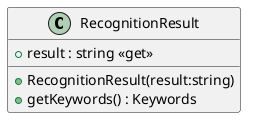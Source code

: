 @startuml
class RecognitionResult {
    + result : string <<get>>
    + RecognitionResult(result:string)
    + getKeywords() : Keywords
}
@enduml
